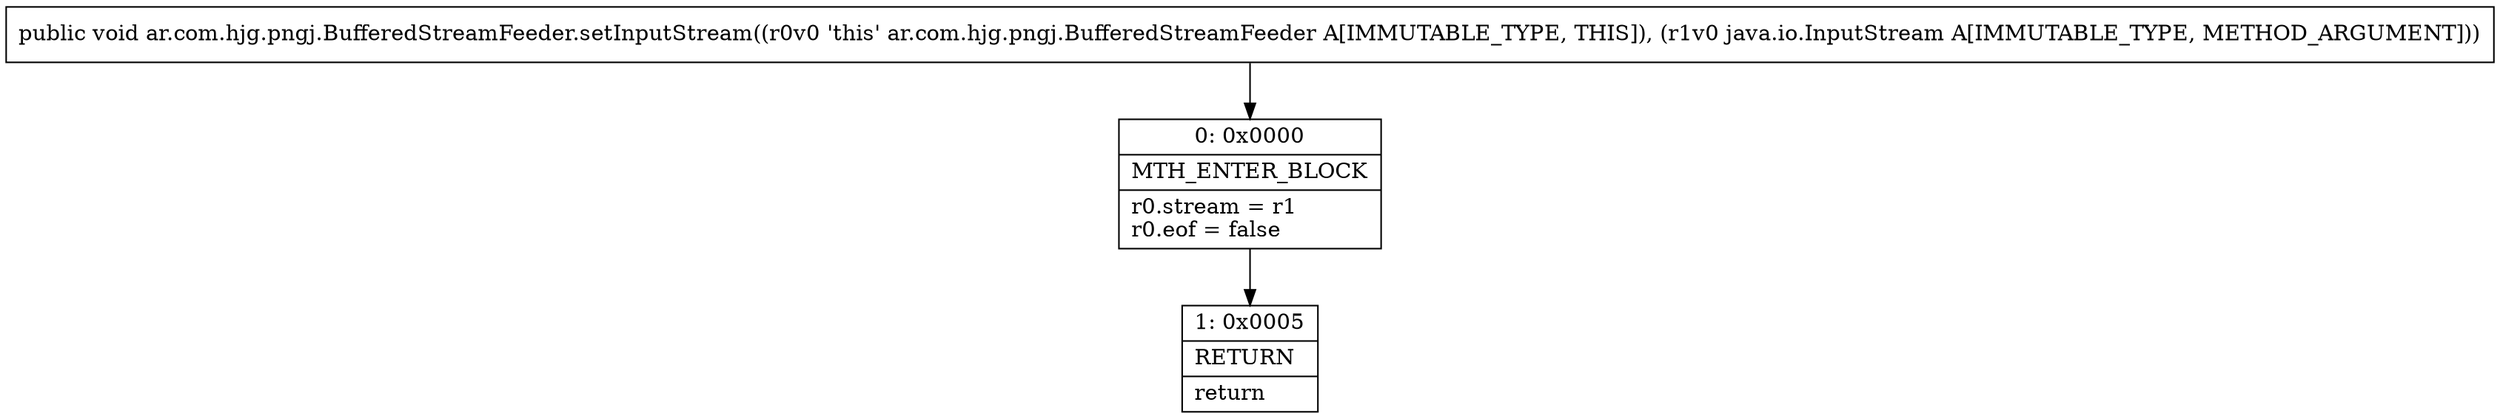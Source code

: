 digraph "CFG forar.com.hjg.pngj.BufferedStreamFeeder.setInputStream(Ljava\/io\/InputStream;)V" {
Node_0 [shape=record,label="{0\:\ 0x0000|MTH_ENTER_BLOCK\l|r0.stream = r1\lr0.eof = false\l}"];
Node_1 [shape=record,label="{1\:\ 0x0005|RETURN\l|return\l}"];
MethodNode[shape=record,label="{public void ar.com.hjg.pngj.BufferedStreamFeeder.setInputStream((r0v0 'this' ar.com.hjg.pngj.BufferedStreamFeeder A[IMMUTABLE_TYPE, THIS]), (r1v0 java.io.InputStream A[IMMUTABLE_TYPE, METHOD_ARGUMENT])) }"];
MethodNode -> Node_0;
Node_0 -> Node_1;
}

